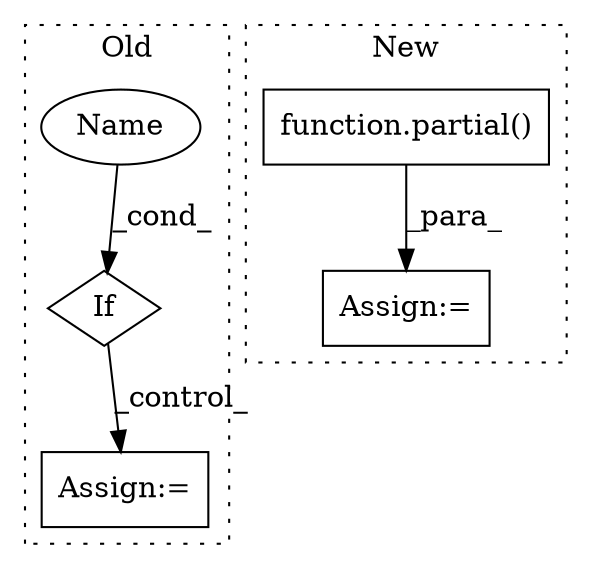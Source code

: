 digraph G {
subgraph cluster0 {
1 [label="If" a="96" s="19052" l="3" shape="diamond"];
3 [label="Assign:=" a="68" s="19474" l="3" shape="box"];
5 [label="Name" a="87" s="19055" l="19" shape="ellipse"];
label = "Old";
style="dotted";
}
subgraph cluster1 {
2 [label="function.partial()" a="75" s="19239,19278" l="8,78" shape="box"];
4 [label="Assign:=" a="68" s="19236" l="3" shape="box"];
label = "New";
style="dotted";
}
1 -> 3 [label="_control_"];
2 -> 4 [label="_para_"];
5 -> 1 [label="_cond_"];
}